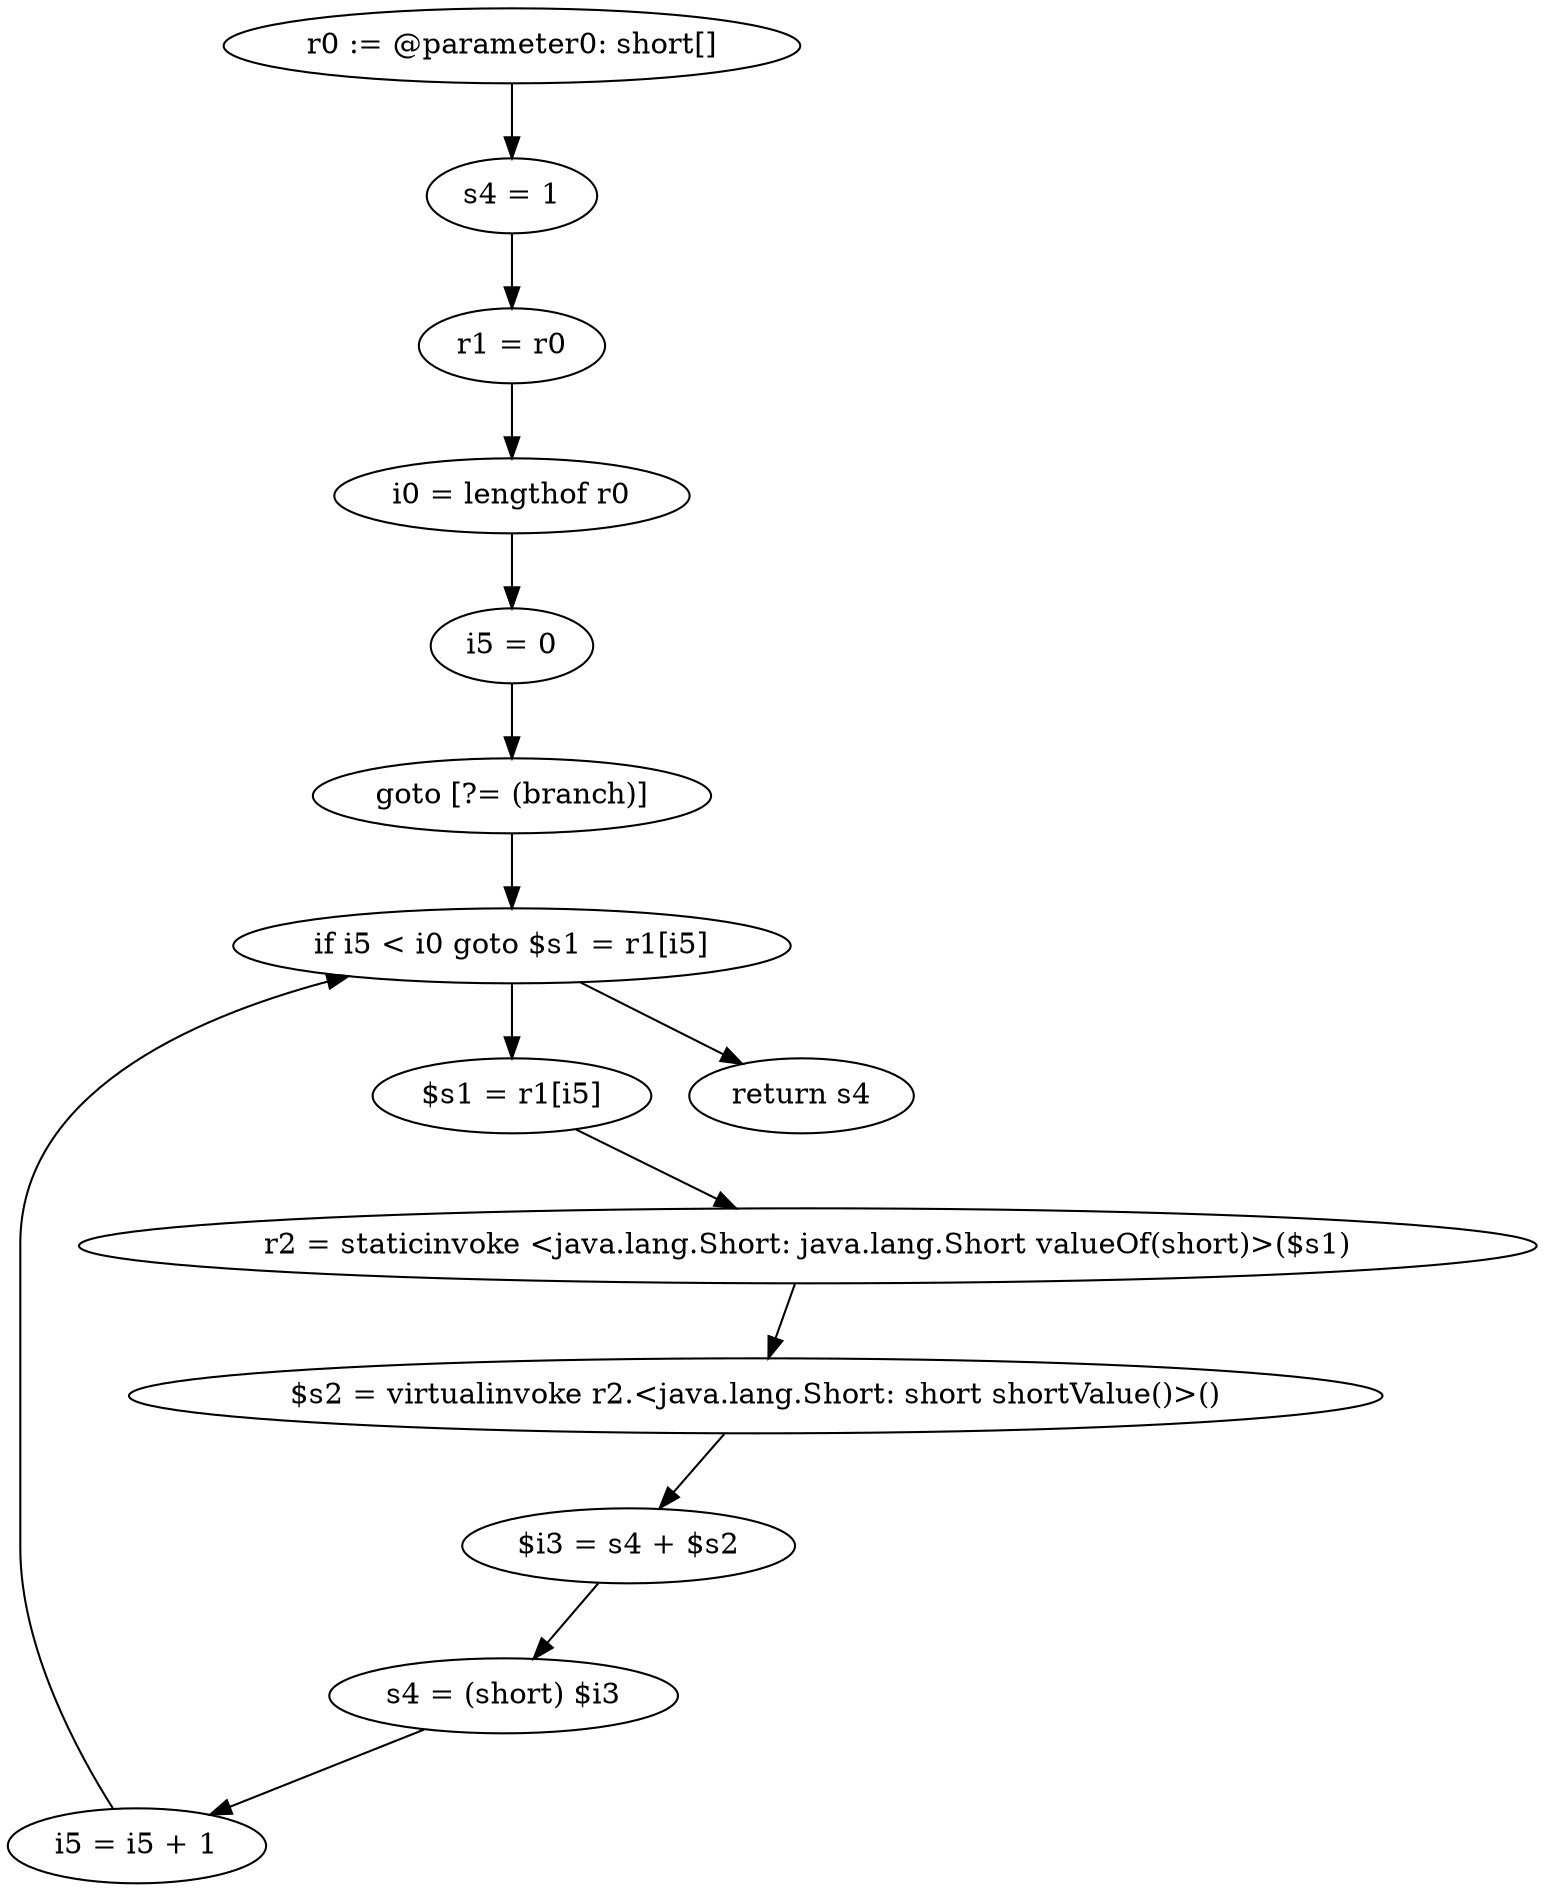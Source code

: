 digraph "unitGraph" {
    "r0 := @parameter0: short[]"
    "s4 = 1"
    "r1 = r0"
    "i0 = lengthof r0"
    "i5 = 0"
    "goto [?= (branch)]"
    "$s1 = r1[i5]"
    "r2 = staticinvoke <java.lang.Short: java.lang.Short valueOf(short)>($s1)"
    "$s2 = virtualinvoke r2.<java.lang.Short: short shortValue()>()"
    "$i3 = s4 + $s2"
    "s4 = (short) $i3"
    "i5 = i5 + 1"
    "if i5 < i0 goto $s1 = r1[i5]"
    "return s4"
    "r0 := @parameter0: short[]"->"s4 = 1";
    "s4 = 1"->"r1 = r0";
    "r1 = r0"->"i0 = lengthof r0";
    "i0 = lengthof r0"->"i5 = 0";
    "i5 = 0"->"goto [?= (branch)]";
    "goto [?= (branch)]"->"if i5 < i0 goto $s1 = r1[i5]";
    "$s1 = r1[i5]"->"r2 = staticinvoke <java.lang.Short: java.lang.Short valueOf(short)>($s1)";
    "r2 = staticinvoke <java.lang.Short: java.lang.Short valueOf(short)>($s1)"->"$s2 = virtualinvoke r2.<java.lang.Short: short shortValue()>()";
    "$s2 = virtualinvoke r2.<java.lang.Short: short shortValue()>()"->"$i3 = s4 + $s2";
    "$i3 = s4 + $s2"->"s4 = (short) $i3";
    "s4 = (short) $i3"->"i5 = i5 + 1";
    "i5 = i5 + 1"->"if i5 < i0 goto $s1 = r1[i5]";
    "if i5 < i0 goto $s1 = r1[i5]"->"return s4";
    "if i5 < i0 goto $s1 = r1[i5]"->"$s1 = r1[i5]";
}
